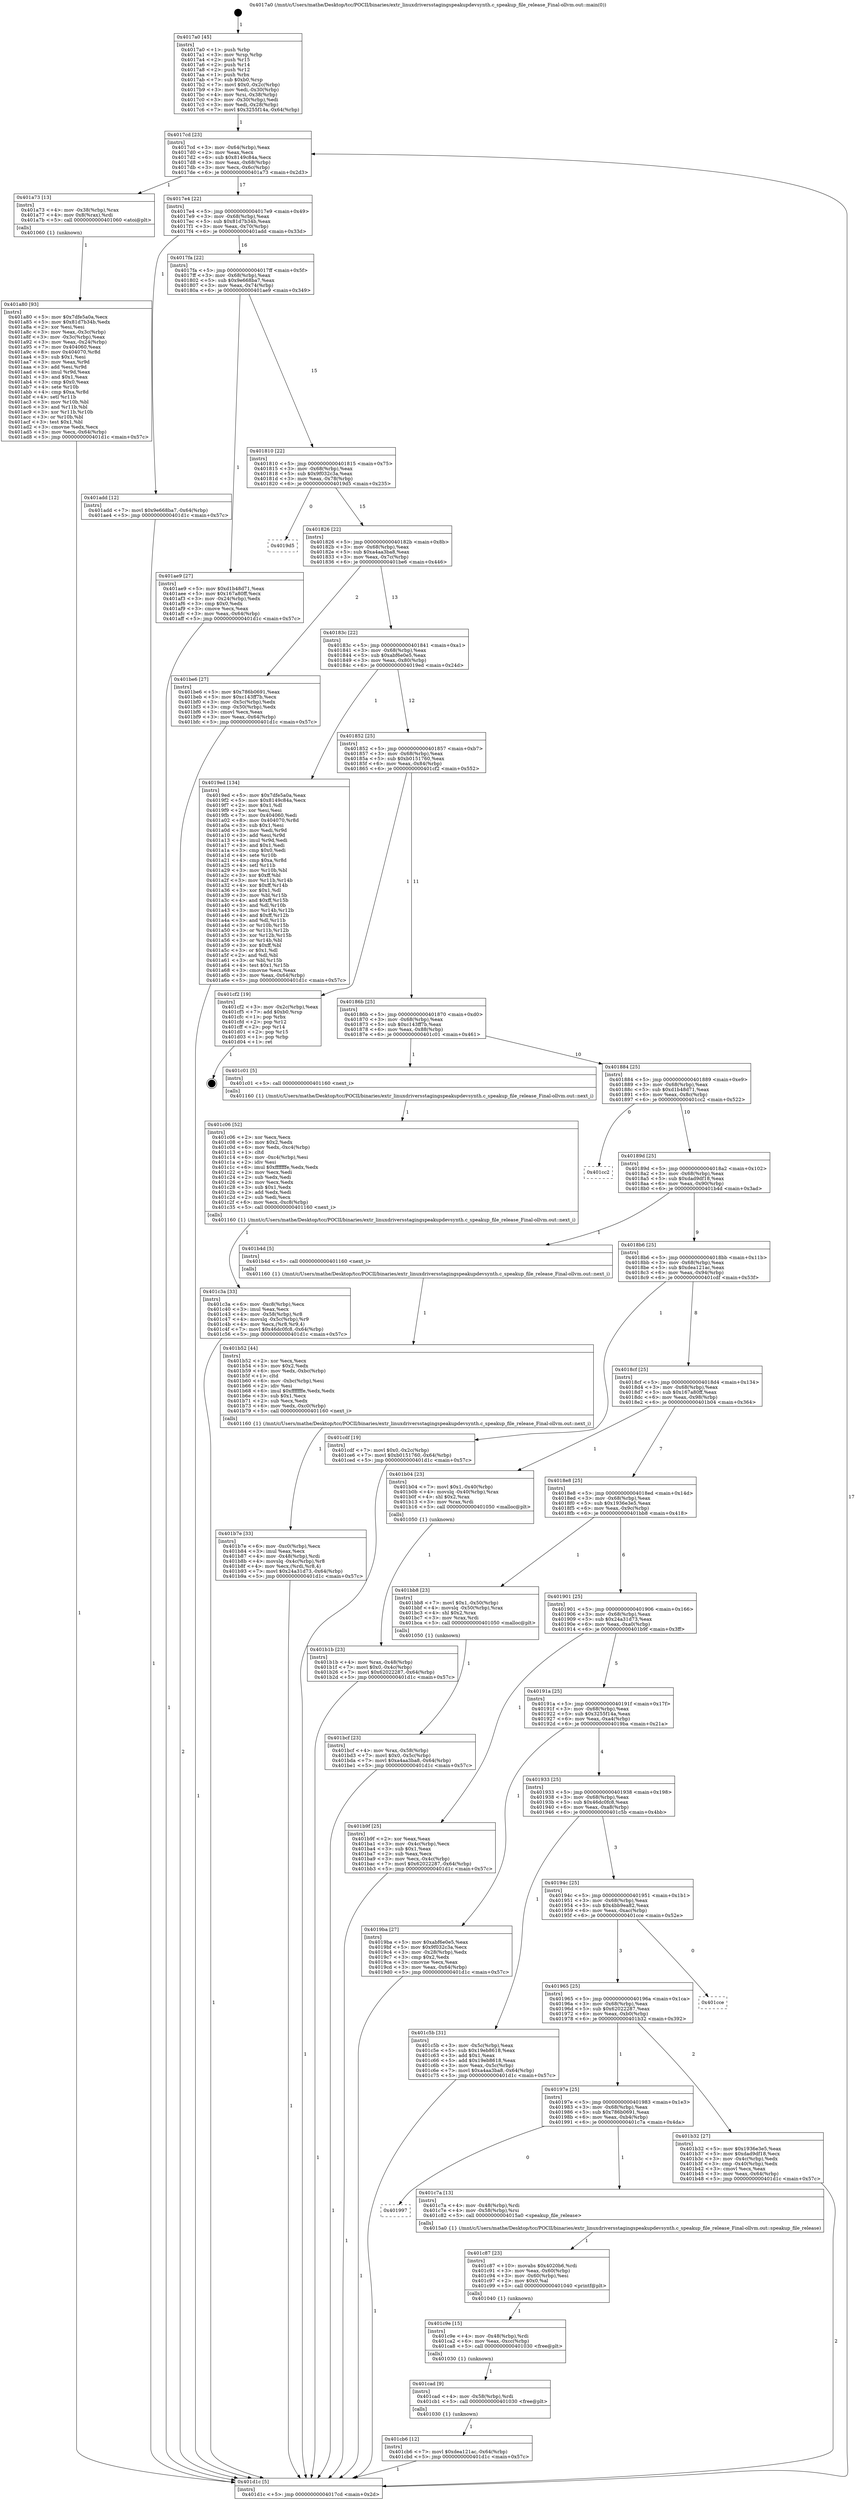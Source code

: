 digraph "0x4017a0" {
  label = "0x4017a0 (/mnt/c/Users/mathe/Desktop/tcc/POCII/binaries/extr_linuxdriversstagingspeakupdevsynth.c_speakup_file_release_Final-ollvm.out::main(0))"
  labelloc = "t"
  node[shape=record]

  Entry [label="",width=0.3,height=0.3,shape=circle,fillcolor=black,style=filled]
  "0x4017cd" [label="{
     0x4017cd [23]\l
     | [instrs]\l
     &nbsp;&nbsp;0x4017cd \<+3\>: mov -0x64(%rbp),%eax\l
     &nbsp;&nbsp;0x4017d0 \<+2\>: mov %eax,%ecx\l
     &nbsp;&nbsp;0x4017d2 \<+6\>: sub $0x8149c84a,%ecx\l
     &nbsp;&nbsp;0x4017d8 \<+3\>: mov %eax,-0x68(%rbp)\l
     &nbsp;&nbsp;0x4017db \<+3\>: mov %ecx,-0x6c(%rbp)\l
     &nbsp;&nbsp;0x4017de \<+6\>: je 0000000000401a73 \<main+0x2d3\>\l
  }"]
  "0x401a73" [label="{
     0x401a73 [13]\l
     | [instrs]\l
     &nbsp;&nbsp;0x401a73 \<+4\>: mov -0x38(%rbp),%rax\l
     &nbsp;&nbsp;0x401a77 \<+4\>: mov 0x8(%rax),%rdi\l
     &nbsp;&nbsp;0x401a7b \<+5\>: call 0000000000401060 \<atoi@plt\>\l
     | [calls]\l
     &nbsp;&nbsp;0x401060 \{1\} (unknown)\l
  }"]
  "0x4017e4" [label="{
     0x4017e4 [22]\l
     | [instrs]\l
     &nbsp;&nbsp;0x4017e4 \<+5\>: jmp 00000000004017e9 \<main+0x49\>\l
     &nbsp;&nbsp;0x4017e9 \<+3\>: mov -0x68(%rbp),%eax\l
     &nbsp;&nbsp;0x4017ec \<+5\>: sub $0x81d7b34b,%eax\l
     &nbsp;&nbsp;0x4017f1 \<+3\>: mov %eax,-0x70(%rbp)\l
     &nbsp;&nbsp;0x4017f4 \<+6\>: je 0000000000401add \<main+0x33d\>\l
  }"]
  Exit [label="",width=0.3,height=0.3,shape=circle,fillcolor=black,style=filled,peripheries=2]
  "0x401add" [label="{
     0x401add [12]\l
     | [instrs]\l
     &nbsp;&nbsp;0x401add \<+7\>: movl $0x9e668ba7,-0x64(%rbp)\l
     &nbsp;&nbsp;0x401ae4 \<+5\>: jmp 0000000000401d1c \<main+0x57c\>\l
  }"]
  "0x4017fa" [label="{
     0x4017fa [22]\l
     | [instrs]\l
     &nbsp;&nbsp;0x4017fa \<+5\>: jmp 00000000004017ff \<main+0x5f\>\l
     &nbsp;&nbsp;0x4017ff \<+3\>: mov -0x68(%rbp),%eax\l
     &nbsp;&nbsp;0x401802 \<+5\>: sub $0x9e668ba7,%eax\l
     &nbsp;&nbsp;0x401807 \<+3\>: mov %eax,-0x74(%rbp)\l
     &nbsp;&nbsp;0x40180a \<+6\>: je 0000000000401ae9 \<main+0x349\>\l
  }"]
  "0x401cb6" [label="{
     0x401cb6 [12]\l
     | [instrs]\l
     &nbsp;&nbsp;0x401cb6 \<+7\>: movl $0xdea121ac,-0x64(%rbp)\l
     &nbsp;&nbsp;0x401cbd \<+5\>: jmp 0000000000401d1c \<main+0x57c\>\l
  }"]
  "0x401ae9" [label="{
     0x401ae9 [27]\l
     | [instrs]\l
     &nbsp;&nbsp;0x401ae9 \<+5\>: mov $0xd1b48d71,%eax\l
     &nbsp;&nbsp;0x401aee \<+5\>: mov $0x167a80ff,%ecx\l
     &nbsp;&nbsp;0x401af3 \<+3\>: mov -0x24(%rbp),%edx\l
     &nbsp;&nbsp;0x401af6 \<+3\>: cmp $0x0,%edx\l
     &nbsp;&nbsp;0x401af9 \<+3\>: cmove %ecx,%eax\l
     &nbsp;&nbsp;0x401afc \<+3\>: mov %eax,-0x64(%rbp)\l
     &nbsp;&nbsp;0x401aff \<+5\>: jmp 0000000000401d1c \<main+0x57c\>\l
  }"]
  "0x401810" [label="{
     0x401810 [22]\l
     | [instrs]\l
     &nbsp;&nbsp;0x401810 \<+5\>: jmp 0000000000401815 \<main+0x75\>\l
     &nbsp;&nbsp;0x401815 \<+3\>: mov -0x68(%rbp),%eax\l
     &nbsp;&nbsp;0x401818 \<+5\>: sub $0x9f032c3a,%eax\l
     &nbsp;&nbsp;0x40181d \<+3\>: mov %eax,-0x78(%rbp)\l
     &nbsp;&nbsp;0x401820 \<+6\>: je 00000000004019d5 \<main+0x235\>\l
  }"]
  "0x401cad" [label="{
     0x401cad [9]\l
     | [instrs]\l
     &nbsp;&nbsp;0x401cad \<+4\>: mov -0x58(%rbp),%rdi\l
     &nbsp;&nbsp;0x401cb1 \<+5\>: call 0000000000401030 \<free@plt\>\l
     | [calls]\l
     &nbsp;&nbsp;0x401030 \{1\} (unknown)\l
  }"]
  "0x4019d5" [label="{
     0x4019d5\l
  }", style=dashed]
  "0x401826" [label="{
     0x401826 [22]\l
     | [instrs]\l
     &nbsp;&nbsp;0x401826 \<+5\>: jmp 000000000040182b \<main+0x8b\>\l
     &nbsp;&nbsp;0x40182b \<+3\>: mov -0x68(%rbp),%eax\l
     &nbsp;&nbsp;0x40182e \<+5\>: sub $0xa4aa3ba8,%eax\l
     &nbsp;&nbsp;0x401833 \<+3\>: mov %eax,-0x7c(%rbp)\l
     &nbsp;&nbsp;0x401836 \<+6\>: je 0000000000401be6 \<main+0x446\>\l
  }"]
  "0x401c9e" [label="{
     0x401c9e [15]\l
     | [instrs]\l
     &nbsp;&nbsp;0x401c9e \<+4\>: mov -0x48(%rbp),%rdi\l
     &nbsp;&nbsp;0x401ca2 \<+6\>: mov %eax,-0xcc(%rbp)\l
     &nbsp;&nbsp;0x401ca8 \<+5\>: call 0000000000401030 \<free@plt\>\l
     | [calls]\l
     &nbsp;&nbsp;0x401030 \{1\} (unknown)\l
  }"]
  "0x401be6" [label="{
     0x401be6 [27]\l
     | [instrs]\l
     &nbsp;&nbsp;0x401be6 \<+5\>: mov $0x786b0691,%eax\l
     &nbsp;&nbsp;0x401beb \<+5\>: mov $0xc143ff7b,%ecx\l
     &nbsp;&nbsp;0x401bf0 \<+3\>: mov -0x5c(%rbp),%edx\l
     &nbsp;&nbsp;0x401bf3 \<+3\>: cmp -0x50(%rbp),%edx\l
     &nbsp;&nbsp;0x401bf6 \<+3\>: cmovl %ecx,%eax\l
     &nbsp;&nbsp;0x401bf9 \<+3\>: mov %eax,-0x64(%rbp)\l
     &nbsp;&nbsp;0x401bfc \<+5\>: jmp 0000000000401d1c \<main+0x57c\>\l
  }"]
  "0x40183c" [label="{
     0x40183c [22]\l
     | [instrs]\l
     &nbsp;&nbsp;0x40183c \<+5\>: jmp 0000000000401841 \<main+0xa1\>\l
     &nbsp;&nbsp;0x401841 \<+3\>: mov -0x68(%rbp),%eax\l
     &nbsp;&nbsp;0x401844 \<+5\>: sub $0xabf6e0e5,%eax\l
     &nbsp;&nbsp;0x401849 \<+3\>: mov %eax,-0x80(%rbp)\l
     &nbsp;&nbsp;0x40184c \<+6\>: je 00000000004019ed \<main+0x24d\>\l
  }"]
  "0x401c87" [label="{
     0x401c87 [23]\l
     | [instrs]\l
     &nbsp;&nbsp;0x401c87 \<+10\>: movabs $0x4020b6,%rdi\l
     &nbsp;&nbsp;0x401c91 \<+3\>: mov %eax,-0x60(%rbp)\l
     &nbsp;&nbsp;0x401c94 \<+3\>: mov -0x60(%rbp),%esi\l
     &nbsp;&nbsp;0x401c97 \<+2\>: mov $0x0,%al\l
     &nbsp;&nbsp;0x401c99 \<+5\>: call 0000000000401040 \<printf@plt\>\l
     | [calls]\l
     &nbsp;&nbsp;0x401040 \{1\} (unknown)\l
  }"]
  "0x4019ed" [label="{
     0x4019ed [134]\l
     | [instrs]\l
     &nbsp;&nbsp;0x4019ed \<+5\>: mov $0x7dfe5a0a,%eax\l
     &nbsp;&nbsp;0x4019f2 \<+5\>: mov $0x8149c84a,%ecx\l
     &nbsp;&nbsp;0x4019f7 \<+2\>: mov $0x1,%dl\l
     &nbsp;&nbsp;0x4019f9 \<+2\>: xor %esi,%esi\l
     &nbsp;&nbsp;0x4019fb \<+7\>: mov 0x404060,%edi\l
     &nbsp;&nbsp;0x401a02 \<+8\>: mov 0x404070,%r8d\l
     &nbsp;&nbsp;0x401a0a \<+3\>: sub $0x1,%esi\l
     &nbsp;&nbsp;0x401a0d \<+3\>: mov %edi,%r9d\l
     &nbsp;&nbsp;0x401a10 \<+3\>: add %esi,%r9d\l
     &nbsp;&nbsp;0x401a13 \<+4\>: imul %r9d,%edi\l
     &nbsp;&nbsp;0x401a17 \<+3\>: and $0x1,%edi\l
     &nbsp;&nbsp;0x401a1a \<+3\>: cmp $0x0,%edi\l
     &nbsp;&nbsp;0x401a1d \<+4\>: sete %r10b\l
     &nbsp;&nbsp;0x401a21 \<+4\>: cmp $0xa,%r8d\l
     &nbsp;&nbsp;0x401a25 \<+4\>: setl %r11b\l
     &nbsp;&nbsp;0x401a29 \<+3\>: mov %r10b,%bl\l
     &nbsp;&nbsp;0x401a2c \<+3\>: xor $0xff,%bl\l
     &nbsp;&nbsp;0x401a2f \<+3\>: mov %r11b,%r14b\l
     &nbsp;&nbsp;0x401a32 \<+4\>: xor $0xff,%r14b\l
     &nbsp;&nbsp;0x401a36 \<+3\>: xor $0x1,%dl\l
     &nbsp;&nbsp;0x401a39 \<+3\>: mov %bl,%r15b\l
     &nbsp;&nbsp;0x401a3c \<+4\>: and $0xff,%r15b\l
     &nbsp;&nbsp;0x401a40 \<+3\>: and %dl,%r10b\l
     &nbsp;&nbsp;0x401a43 \<+3\>: mov %r14b,%r12b\l
     &nbsp;&nbsp;0x401a46 \<+4\>: and $0xff,%r12b\l
     &nbsp;&nbsp;0x401a4a \<+3\>: and %dl,%r11b\l
     &nbsp;&nbsp;0x401a4d \<+3\>: or %r10b,%r15b\l
     &nbsp;&nbsp;0x401a50 \<+3\>: or %r11b,%r12b\l
     &nbsp;&nbsp;0x401a53 \<+3\>: xor %r12b,%r15b\l
     &nbsp;&nbsp;0x401a56 \<+3\>: or %r14b,%bl\l
     &nbsp;&nbsp;0x401a59 \<+3\>: xor $0xff,%bl\l
     &nbsp;&nbsp;0x401a5c \<+3\>: or $0x1,%dl\l
     &nbsp;&nbsp;0x401a5f \<+2\>: and %dl,%bl\l
     &nbsp;&nbsp;0x401a61 \<+3\>: or %bl,%r15b\l
     &nbsp;&nbsp;0x401a64 \<+4\>: test $0x1,%r15b\l
     &nbsp;&nbsp;0x401a68 \<+3\>: cmovne %ecx,%eax\l
     &nbsp;&nbsp;0x401a6b \<+3\>: mov %eax,-0x64(%rbp)\l
     &nbsp;&nbsp;0x401a6e \<+5\>: jmp 0000000000401d1c \<main+0x57c\>\l
  }"]
  "0x401852" [label="{
     0x401852 [25]\l
     | [instrs]\l
     &nbsp;&nbsp;0x401852 \<+5\>: jmp 0000000000401857 \<main+0xb7\>\l
     &nbsp;&nbsp;0x401857 \<+3\>: mov -0x68(%rbp),%eax\l
     &nbsp;&nbsp;0x40185a \<+5\>: sub $0xb0151760,%eax\l
     &nbsp;&nbsp;0x40185f \<+6\>: mov %eax,-0x84(%rbp)\l
     &nbsp;&nbsp;0x401865 \<+6\>: je 0000000000401cf2 \<main+0x552\>\l
  }"]
  "0x401997" [label="{
     0x401997\l
  }", style=dashed]
  "0x401cf2" [label="{
     0x401cf2 [19]\l
     | [instrs]\l
     &nbsp;&nbsp;0x401cf2 \<+3\>: mov -0x2c(%rbp),%eax\l
     &nbsp;&nbsp;0x401cf5 \<+7\>: add $0xb0,%rsp\l
     &nbsp;&nbsp;0x401cfc \<+1\>: pop %rbx\l
     &nbsp;&nbsp;0x401cfd \<+2\>: pop %r12\l
     &nbsp;&nbsp;0x401cff \<+2\>: pop %r14\l
     &nbsp;&nbsp;0x401d01 \<+2\>: pop %r15\l
     &nbsp;&nbsp;0x401d03 \<+1\>: pop %rbp\l
     &nbsp;&nbsp;0x401d04 \<+1\>: ret\l
  }"]
  "0x40186b" [label="{
     0x40186b [25]\l
     | [instrs]\l
     &nbsp;&nbsp;0x40186b \<+5\>: jmp 0000000000401870 \<main+0xd0\>\l
     &nbsp;&nbsp;0x401870 \<+3\>: mov -0x68(%rbp),%eax\l
     &nbsp;&nbsp;0x401873 \<+5\>: sub $0xc143ff7b,%eax\l
     &nbsp;&nbsp;0x401878 \<+6\>: mov %eax,-0x88(%rbp)\l
     &nbsp;&nbsp;0x40187e \<+6\>: je 0000000000401c01 \<main+0x461\>\l
  }"]
  "0x401c7a" [label="{
     0x401c7a [13]\l
     | [instrs]\l
     &nbsp;&nbsp;0x401c7a \<+4\>: mov -0x48(%rbp),%rdi\l
     &nbsp;&nbsp;0x401c7e \<+4\>: mov -0x58(%rbp),%rsi\l
     &nbsp;&nbsp;0x401c82 \<+5\>: call 00000000004015a0 \<speakup_file_release\>\l
     | [calls]\l
     &nbsp;&nbsp;0x4015a0 \{1\} (/mnt/c/Users/mathe/Desktop/tcc/POCII/binaries/extr_linuxdriversstagingspeakupdevsynth.c_speakup_file_release_Final-ollvm.out::speakup_file_release)\l
  }"]
  "0x401c01" [label="{
     0x401c01 [5]\l
     | [instrs]\l
     &nbsp;&nbsp;0x401c01 \<+5\>: call 0000000000401160 \<next_i\>\l
     | [calls]\l
     &nbsp;&nbsp;0x401160 \{1\} (/mnt/c/Users/mathe/Desktop/tcc/POCII/binaries/extr_linuxdriversstagingspeakupdevsynth.c_speakup_file_release_Final-ollvm.out::next_i)\l
  }"]
  "0x401884" [label="{
     0x401884 [25]\l
     | [instrs]\l
     &nbsp;&nbsp;0x401884 \<+5\>: jmp 0000000000401889 \<main+0xe9\>\l
     &nbsp;&nbsp;0x401889 \<+3\>: mov -0x68(%rbp),%eax\l
     &nbsp;&nbsp;0x40188c \<+5\>: sub $0xd1b48d71,%eax\l
     &nbsp;&nbsp;0x401891 \<+6\>: mov %eax,-0x8c(%rbp)\l
     &nbsp;&nbsp;0x401897 \<+6\>: je 0000000000401cc2 \<main+0x522\>\l
  }"]
  "0x401c3a" [label="{
     0x401c3a [33]\l
     | [instrs]\l
     &nbsp;&nbsp;0x401c3a \<+6\>: mov -0xc8(%rbp),%ecx\l
     &nbsp;&nbsp;0x401c40 \<+3\>: imul %eax,%ecx\l
     &nbsp;&nbsp;0x401c43 \<+4\>: mov -0x58(%rbp),%r8\l
     &nbsp;&nbsp;0x401c47 \<+4\>: movslq -0x5c(%rbp),%r9\l
     &nbsp;&nbsp;0x401c4b \<+4\>: mov %ecx,(%r8,%r9,4)\l
     &nbsp;&nbsp;0x401c4f \<+7\>: movl $0x46dc0fc8,-0x64(%rbp)\l
     &nbsp;&nbsp;0x401c56 \<+5\>: jmp 0000000000401d1c \<main+0x57c\>\l
  }"]
  "0x401cc2" [label="{
     0x401cc2\l
  }", style=dashed]
  "0x40189d" [label="{
     0x40189d [25]\l
     | [instrs]\l
     &nbsp;&nbsp;0x40189d \<+5\>: jmp 00000000004018a2 \<main+0x102\>\l
     &nbsp;&nbsp;0x4018a2 \<+3\>: mov -0x68(%rbp),%eax\l
     &nbsp;&nbsp;0x4018a5 \<+5\>: sub $0xdad9df18,%eax\l
     &nbsp;&nbsp;0x4018aa \<+6\>: mov %eax,-0x90(%rbp)\l
     &nbsp;&nbsp;0x4018b0 \<+6\>: je 0000000000401b4d \<main+0x3ad\>\l
  }"]
  "0x401c06" [label="{
     0x401c06 [52]\l
     | [instrs]\l
     &nbsp;&nbsp;0x401c06 \<+2\>: xor %ecx,%ecx\l
     &nbsp;&nbsp;0x401c08 \<+5\>: mov $0x2,%edx\l
     &nbsp;&nbsp;0x401c0d \<+6\>: mov %edx,-0xc4(%rbp)\l
     &nbsp;&nbsp;0x401c13 \<+1\>: cltd\l
     &nbsp;&nbsp;0x401c14 \<+6\>: mov -0xc4(%rbp),%esi\l
     &nbsp;&nbsp;0x401c1a \<+2\>: idiv %esi\l
     &nbsp;&nbsp;0x401c1c \<+6\>: imul $0xfffffffe,%edx,%edx\l
     &nbsp;&nbsp;0x401c22 \<+2\>: mov %ecx,%edi\l
     &nbsp;&nbsp;0x401c24 \<+2\>: sub %edx,%edi\l
     &nbsp;&nbsp;0x401c26 \<+2\>: mov %ecx,%edx\l
     &nbsp;&nbsp;0x401c28 \<+3\>: sub $0x1,%edx\l
     &nbsp;&nbsp;0x401c2b \<+2\>: add %edx,%edi\l
     &nbsp;&nbsp;0x401c2d \<+2\>: sub %edi,%ecx\l
     &nbsp;&nbsp;0x401c2f \<+6\>: mov %ecx,-0xc8(%rbp)\l
     &nbsp;&nbsp;0x401c35 \<+5\>: call 0000000000401160 \<next_i\>\l
     | [calls]\l
     &nbsp;&nbsp;0x401160 \{1\} (/mnt/c/Users/mathe/Desktop/tcc/POCII/binaries/extr_linuxdriversstagingspeakupdevsynth.c_speakup_file_release_Final-ollvm.out::next_i)\l
  }"]
  "0x401b4d" [label="{
     0x401b4d [5]\l
     | [instrs]\l
     &nbsp;&nbsp;0x401b4d \<+5\>: call 0000000000401160 \<next_i\>\l
     | [calls]\l
     &nbsp;&nbsp;0x401160 \{1\} (/mnt/c/Users/mathe/Desktop/tcc/POCII/binaries/extr_linuxdriversstagingspeakupdevsynth.c_speakup_file_release_Final-ollvm.out::next_i)\l
  }"]
  "0x4018b6" [label="{
     0x4018b6 [25]\l
     | [instrs]\l
     &nbsp;&nbsp;0x4018b6 \<+5\>: jmp 00000000004018bb \<main+0x11b\>\l
     &nbsp;&nbsp;0x4018bb \<+3\>: mov -0x68(%rbp),%eax\l
     &nbsp;&nbsp;0x4018be \<+5\>: sub $0xdea121ac,%eax\l
     &nbsp;&nbsp;0x4018c3 \<+6\>: mov %eax,-0x94(%rbp)\l
     &nbsp;&nbsp;0x4018c9 \<+6\>: je 0000000000401cdf \<main+0x53f\>\l
  }"]
  "0x401bcf" [label="{
     0x401bcf [23]\l
     | [instrs]\l
     &nbsp;&nbsp;0x401bcf \<+4\>: mov %rax,-0x58(%rbp)\l
     &nbsp;&nbsp;0x401bd3 \<+7\>: movl $0x0,-0x5c(%rbp)\l
     &nbsp;&nbsp;0x401bda \<+7\>: movl $0xa4aa3ba8,-0x64(%rbp)\l
     &nbsp;&nbsp;0x401be1 \<+5\>: jmp 0000000000401d1c \<main+0x57c\>\l
  }"]
  "0x401cdf" [label="{
     0x401cdf [19]\l
     | [instrs]\l
     &nbsp;&nbsp;0x401cdf \<+7\>: movl $0x0,-0x2c(%rbp)\l
     &nbsp;&nbsp;0x401ce6 \<+7\>: movl $0xb0151760,-0x64(%rbp)\l
     &nbsp;&nbsp;0x401ced \<+5\>: jmp 0000000000401d1c \<main+0x57c\>\l
  }"]
  "0x4018cf" [label="{
     0x4018cf [25]\l
     | [instrs]\l
     &nbsp;&nbsp;0x4018cf \<+5\>: jmp 00000000004018d4 \<main+0x134\>\l
     &nbsp;&nbsp;0x4018d4 \<+3\>: mov -0x68(%rbp),%eax\l
     &nbsp;&nbsp;0x4018d7 \<+5\>: sub $0x167a80ff,%eax\l
     &nbsp;&nbsp;0x4018dc \<+6\>: mov %eax,-0x98(%rbp)\l
     &nbsp;&nbsp;0x4018e2 \<+6\>: je 0000000000401b04 \<main+0x364\>\l
  }"]
  "0x401b7e" [label="{
     0x401b7e [33]\l
     | [instrs]\l
     &nbsp;&nbsp;0x401b7e \<+6\>: mov -0xc0(%rbp),%ecx\l
     &nbsp;&nbsp;0x401b84 \<+3\>: imul %eax,%ecx\l
     &nbsp;&nbsp;0x401b87 \<+4\>: mov -0x48(%rbp),%rdi\l
     &nbsp;&nbsp;0x401b8b \<+4\>: movslq -0x4c(%rbp),%r8\l
     &nbsp;&nbsp;0x401b8f \<+4\>: mov %ecx,(%rdi,%r8,4)\l
     &nbsp;&nbsp;0x401b93 \<+7\>: movl $0x24a31d73,-0x64(%rbp)\l
     &nbsp;&nbsp;0x401b9a \<+5\>: jmp 0000000000401d1c \<main+0x57c\>\l
  }"]
  "0x401b04" [label="{
     0x401b04 [23]\l
     | [instrs]\l
     &nbsp;&nbsp;0x401b04 \<+7\>: movl $0x1,-0x40(%rbp)\l
     &nbsp;&nbsp;0x401b0b \<+4\>: movslq -0x40(%rbp),%rax\l
     &nbsp;&nbsp;0x401b0f \<+4\>: shl $0x2,%rax\l
     &nbsp;&nbsp;0x401b13 \<+3\>: mov %rax,%rdi\l
     &nbsp;&nbsp;0x401b16 \<+5\>: call 0000000000401050 \<malloc@plt\>\l
     | [calls]\l
     &nbsp;&nbsp;0x401050 \{1\} (unknown)\l
  }"]
  "0x4018e8" [label="{
     0x4018e8 [25]\l
     | [instrs]\l
     &nbsp;&nbsp;0x4018e8 \<+5\>: jmp 00000000004018ed \<main+0x14d\>\l
     &nbsp;&nbsp;0x4018ed \<+3\>: mov -0x68(%rbp),%eax\l
     &nbsp;&nbsp;0x4018f0 \<+5\>: sub $0x1936e3e5,%eax\l
     &nbsp;&nbsp;0x4018f5 \<+6\>: mov %eax,-0x9c(%rbp)\l
     &nbsp;&nbsp;0x4018fb \<+6\>: je 0000000000401bb8 \<main+0x418\>\l
  }"]
  "0x401b52" [label="{
     0x401b52 [44]\l
     | [instrs]\l
     &nbsp;&nbsp;0x401b52 \<+2\>: xor %ecx,%ecx\l
     &nbsp;&nbsp;0x401b54 \<+5\>: mov $0x2,%edx\l
     &nbsp;&nbsp;0x401b59 \<+6\>: mov %edx,-0xbc(%rbp)\l
     &nbsp;&nbsp;0x401b5f \<+1\>: cltd\l
     &nbsp;&nbsp;0x401b60 \<+6\>: mov -0xbc(%rbp),%esi\l
     &nbsp;&nbsp;0x401b66 \<+2\>: idiv %esi\l
     &nbsp;&nbsp;0x401b68 \<+6\>: imul $0xfffffffe,%edx,%edx\l
     &nbsp;&nbsp;0x401b6e \<+3\>: sub $0x1,%ecx\l
     &nbsp;&nbsp;0x401b71 \<+2\>: sub %ecx,%edx\l
     &nbsp;&nbsp;0x401b73 \<+6\>: mov %edx,-0xc0(%rbp)\l
     &nbsp;&nbsp;0x401b79 \<+5\>: call 0000000000401160 \<next_i\>\l
     | [calls]\l
     &nbsp;&nbsp;0x401160 \{1\} (/mnt/c/Users/mathe/Desktop/tcc/POCII/binaries/extr_linuxdriversstagingspeakupdevsynth.c_speakup_file_release_Final-ollvm.out::next_i)\l
  }"]
  "0x401bb8" [label="{
     0x401bb8 [23]\l
     | [instrs]\l
     &nbsp;&nbsp;0x401bb8 \<+7\>: movl $0x1,-0x50(%rbp)\l
     &nbsp;&nbsp;0x401bbf \<+4\>: movslq -0x50(%rbp),%rax\l
     &nbsp;&nbsp;0x401bc3 \<+4\>: shl $0x2,%rax\l
     &nbsp;&nbsp;0x401bc7 \<+3\>: mov %rax,%rdi\l
     &nbsp;&nbsp;0x401bca \<+5\>: call 0000000000401050 \<malloc@plt\>\l
     | [calls]\l
     &nbsp;&nbsp;0x401050 \{1\} (unknown)\l
  }"]
  "0x401901" [label="{
     0x401901 [25]\l
     | [instrs]\l
     &nbsp;&nbsp;0x401901 \<+5\>: jmp 0000000000401906 \<main+0x166\>\l
     &nbsp;&nbsp;0x401906 \<+3\>: mov -0x68(%rbp),%eax\l
     &nbsp;&nbsp;0x401909 \<+5\>: sub $0x24a31d73,%eax\l
     &nbsp;&nbsp;0x40190e \<+6\>: mov %eax,-0xa0(%rbp)\l
     &nbsp;&nbsp;0x401914 \<+6\>: je 0000000000401b9f \<main+0x3ff\>\l
  }"]
  "0x40197e" [label="{
     0x40197e [25]\l
     | [instrs]\l
     &nbsp;&nbsp;0x40197e \<+5\>: jmp 0000000000401983 \<main+0x1e3\>\l
     &nbsp;&nbsp;0x401983 \<+3\>: mov -0x68(%rbp),%eax\l
     &nbsp;&nbsp;0x401986 \<+5\>: sub $0x786b0691,%eax\l
     &nbsp;&nbsp;0x40198b \<+6\>: mov %eax,-0xb4(%rbp)\l
     &nbsp;&nbsp;0x401991 \<+6\>: je 0000000000401c7a \<main+0x4da\>\l
  }"]
  "0x401b9f" [label="{
     0x401b9f [25]\l
     | [instrs]\l
     &nbsp;&nbsp;0x401b9f \<+2\>: xor %eax,%eax\l
     &nbsp;&nbsp;0x401ba1 \<+3\>: mov -0x4c(%rbp),%ecx\l
     &nbsp;&nbsp;0x401ba4 \<+3\>: sub $0x1,%eax\l
     &nbsp;&nbsp;0x401ba7 \<+2\>: sub %eax,%ecx\l
     &nbsp;&nbsp;0x401ba9 \<+3\>: mov %ecx,-0x4c(%rbp)\l
     &nbsp;&nbsp;0x401bac \<+7\>: movl $0x62022287,-0x64(%rbp)\l
     &nbsp;&nbsp;0x401bb3 \<+5\>: jmp 0000000000401d1c \<main+0x57c\>\l
  }"]
  "0x40191a" [label="{
     0x40191a [25]\l
     | [instrs]\l
     &nbsp;&nbsp;0x40191a \<+5\>: jmp 000000000040191f \<main+0x17f\>\l
     &nbsp;&nbsp;0x40191f \<+3\>: mov -0x68(%rbp),%eax\l
     &nbsp;&nbsp;0x401922 \<+5\>: sub $0x3255f14a,%eax\l
     &nbsp;&nbsp;0x401927 \<+6\>: mov %eax,-0xa4(%rbp)\l
     &nbsp;&nbsp;0x40192d \<+6\>: je 00000000004019ba \<main+0x21a\>\l
  }"]
  "0x401b32" [label="{
     0x401b32 [27]\l
     | [instrs]\l
     &nbsp;&nbsp;0x401b32 \<+5\>: mov $0x1936e3e5,%eax\l
     &nbsp;&nbsp;0x401b37 \<+5\>: mov $0xdad9df18,%ecx\l
     &nbsp;&nbsp;0x401b3c \<+3\>: mov -0x4c(%rbp),%edx\l
     &nbsp;&nbsp;0x401b3f \<+3\>: cmp -0x40(%rbp),%edx\l
     &nbsp;&nbsp;0x401b42 \<+3\>: cmovl %ecx,%eax\l
     &nbsp;&nbsp;0x401b45 \<+3\>: mov %eax,-0x64(%rbp)\l
     &nbsp;&nbsp;0x401b48 \<+5\>: jmp 0000000000401d1c \<main+0x57c\>\l
  }"]
  "0x4019ba" [label="{
     0x4019ba [27]\l
     | [instrs]\l
     &nbsp;&nbsp;0x4019ba \<+5\>: mov $0xabf6e0e5,%eax\l
     &nbsp;&nbsp;0x4019bf \<+5\>: mov $0x9f032c3a,%ecx\l
     &nbsp;&nbsp;0x4019c4 \<+3\>: mov -0x28(%rbp),%edx\l
     &nbsp;&nbsp;0x4019c7 \<+3\>: cmp $0x2,%edx\l
     &nbsp;&nbsp;0x4019ca \<+3\>: cmovne %ecx,%eax\l
     &nbsp;&nbsp;0x4019cd \<+3\>: mov %eax,-0x64(%rbp)\l
     &nbsp;&nbsp;0x4019d0 \<+5\>: jmp 0000000000401d1c \<main+0x57c\>\l
  }"]
  "0x401933" [label="{
     0x401933 [25]\l
     | [instrs]\l
     &nbsp;&nbsp;0x401933 \<+5\>: jmp 0000000000401938 \<main+0x198\>\l
     &nbsp;&nbsp;0x401938 \<+3\>: mov -0x68(%rbp),%eax\l
     &nbsp;&nbsp;0x40193b \<+5\>: sub $0x46dc0fc8,%eax\l
     &nbsp;&nbsp;0x401940 \<+6\>: mov %eax,-0xa8(%rbp)\l
     &nbsp;&nbsp;0x401946 \<+6\>: je 0000000000401c5b \<main+0x4bb\>\l
  }"]
  "0x401d1c" [label="{
     0x401d1c [5]\l
     | [instrs]\l
     &nbsp;&nbsp;0x401d1c \<+5\>: jmp 00000000004017cd \<main+0x2d\>\l
  }"]
  "0x4017a0" [label="{
     0x4017a0 [45]\l
     | [instrs]\l
     &nbsp;&nbsp;0x4017a0 \<+1\>: push %rbp\l
     &nbsp;&nbsp;0x4017a1 \<+3\>: mov %rsp,%rbp\l
     &nbsp;&nbsp;0x4017a4 \<+2\>: push %r15\l
     &nbsp;&nbsp;0x4017a6 \<+2\>: push %r14\l
     &nbsp;&nbsp;0x4017a8 \<+2\>: push %r12\l
     &nbsp;&nbsp;0x4017aa \<+1\>: push %rbx\l
     &nbsp;&nbsp;0x4017ab \<+7\>: sub $0xb0,%rsp\l
     &nbsp;&nbsp;0x4017b2 \<+7\>: movl $0x0,-0x2c(%rbp)\l
     &nbsp;&nbsp;0x4017b9 \<+3\>: mov %edi,-0x30(%rbp)\l
     &nbsp;&nbsp;0x4017bc \<+4\>: mov %rsi,-0x38(%rbp)\l
     &nbsp;&nbsp;0x4017c0 \<+3\>: mov -0x30(%rbp),%edi\l
     &nbsp;&nbsp;0x4017c3 \<+3\>: mov %edi,-0x28(%rbp)\l
     &nbsp;&nbsp;0x4017c6 \<+7\>: movl $0x3255f14a,-0x64(%rbp)\l
  }"]
  "0x401a80" [label="{
     0x401a80 [93]\l
     | [instrs]\l
     &nbsp;&nbsp;0x401a80 \<+5\>: mov $0x7dfe5a0a,%ecx\l
     &nbsp;&nbsp;0x401a85 \<+5\>: mov $0x81d7b34b,%edx\l
     &nbsp;&nbsp;0x401a8a \<+2\>: xor %esi,%esi\l
     &nbsp;&nbsp;0x401a8c \<+3\>: mov %eax,-0x3c(%rbp)\l
     &nbsp;&nbsp;0x401a8f \<+3\>: mov -0x3c(%rbp),%eax\l
     &nbsp;&nbsp;0x401a92 \<+3\>: mov %eax,-0x24(%rbp)\l
     &nbsp;&nbsp;0x401a95 \<+7\>: mov 0x404060,%eax\l
     &nbsp;&nbsp;0x401a9c \<+8\>: mov 0x404070,%r8d\l
     &nbsp;&nbsp;0x401aa4 \<+3\>: sub $0x1,%esi\l
     &nbsp;&nbsp;0x401aa7 \<+3\>: mov %eax,%r9d\l
     &nbsp;&nbsp;0x401aaa \<+3\>: add %esi,%r9d\l
     &nbsp;&nbsp;0x401aad \<+4\>: imul %r9d,%eax\l
     &nbsp;&nbsp;0x401ab1 \<+3\>: and $0x1,%eax\l
     &nbsp;&nbsp;0x401ab4 \<+3\>: cmp $0x0,%eax\l
     &nbsp;&nbsp;0x401ab7 \<+4\>: sete %r10b\l
     &nbsp;&nbsp;0x401abb \<+4\>: cmp $0xa,%r8d\l
     &nbsp;&nbsp;0x401abf \<+4\>: setl %r11b\l
     &nbsp;&nbsp;0x401ac3 \<+3\>: mov %r10b,%bl\l
     &nbsp;&nbsp;0x401ac6 \<+3\>: and %r11b,%bl\l
     &nbsp;&nbsp;0x401ac9 \<+3\>: xor %r11b,%r10b\l
     &nbsp;&nbsp;0x401acc \<+3\>: or %r10b,%bl\l
     &nbsp;&nbsp;0x401acf \<+3\>: test $0x1,%bl\l
     &nbsp;&nbsp;0x401ad2 \<+3\>: cmovne %edx,%ecx\l
     &nbsp;&nbsp;0x401ad5 \<+3\>: mov %ecx,-0x64(%rbp)\l
     &nbsp;&nbsp;0x401ad8 \<+5\>: jmp 0000000000401d1c \<main+0x57c\>\l
  }"]
  "0x401b1b" [label="{
     0x401b1b [23]\l
     | [instrs]\l
     &nbsp;&nbsp;0x401b1b \<+4\>: mov %rax,-0x48(%rbp)\l
     &nbsp;&nbsp;0x401b1f \<+7\>: movl $0x0,-0x4c(%rbp)\l
     &nbsp;&nbsp;0x401b26 \<+7\>: movl $0x62022287,-0x64(%rbp)\l
     &nbsp;&nbsp;0x401b2d \<+5\>: jmp 0000000000401d1c \<main+0x57c\>\l
  }"]
  "0x401965" [label="{
     0x401965 [25]\l
     | [instrs]\l
     &nbsp;&nbsp;0x401965 \<+5\>: jmp 000000000040196a \<main+0x1ca\>\l
     &nbsp;&nbsp;0x40196a \<+3\>: mov -0x68(%rbp),%eax\l
     &nbsp;&nbsp;0x40196d \<+5\>: sub $0x62022287,%eax\l
     &nbsp;&nbsp;0x401972 \<+6\>: mov %eax,-0xb0(%rbp)\l
     &nbsp;&nbsp;0x401978 \<+6\>: je 0000000000401b32 \<main+0x392\>\l
  }"]
  "0x401c5b" [label="{
     0x401c5b [31]\l
     | [instrs]\l
     &nbsp;&nbsp;0x401c5b \<+3\>: mov -0x5c(%rbp),%eax\l
     &nbsp;&nbsp;0x401c5e \<+5\>: sub $0x19eb8618,%eax\l
     &nbsp;&nbsp;0x401c63 \<+3\>: add $0x1,%eax\l
     &nbsp;&nbsp;0x401c66 \<+5\>: add $0x19eb8618,%eax\l
     &nbsp;&nbsp;0x401c6b \<+3\>: mov %eax,-0x5c(%rbp)\l
     &nbsp;&nbsp;0x401c6e \<+7\>: movl $0xa4aa3ba8,-0x64(%rbp)\l
     &nbsp;&nbsp;0x401c75 \<+5\>: jmp 0000000000401d1c \<main+0x57c\>\l
  }"]
  "0x40194c" [label="{
     0x40194c [25]\l
     | [instrs]\l
     &nbsp;&nbsp;0x40194c \<+5\>: jmp 0000000000401951 \<main+0x1b1\>\l
     &nbsp;&nbsp;0x401951 \<+3\>: mov -0x68(%rbp),%eax\l
     &nbsp;&nbsp;0x401954 \<+5\>: sub $0x4bb9ea82,%eax\l
     &nbsp;&nbsp;0x401959 \<+6\>: mov %eax,-0xac(%rbp)\l
     &nbsp;&nbsp;0x40195f \<+6\>: je 0000000000401cce \<main+0x52e\>\l
  }"]
  "0x401cce" [label="{
     0x401cce\l
  }", style=dashed]
  Entry -> "0x4017a0" [label=" 1"]
  "0x4017cd" -> "0x401a73" [label=" 1"]
  "0x4017cd" -> "0x4017e4" [label=" 17"]
  "0x401cf2" -> Exit [label=" 1"]
  "0x4017e4" -> "0x401add" [label=" 1"]
  "0x4017e4" -> "0x4017fa" [label=" 16"]
  "0x401cdf" -> "0x401d1c" [label=" 1"]
  "0x4017fa" -> "0x401ae9" [label=" 1"]
  "0x4017fa" -> "0x401810" [label=" 15"]
  "0x401cb6" -> "0x401d1c" [label=" 1"]
  "0x401810" -> "0x4019d5" [label=" 0"]
  "0x401810" -> "0x401826" [label=" 15"]
  "0x401cad" -> "0x401cb6" [label=" 1"]
  "0x401826" -> "0x401be6" [label=" 2"]
  "0x401826" -> "0x40183c" [label=" 13"]
  "0x401c9e" -> "0x401cad" [label=" 1"]
  "0x40183c" -> "0x4019ed" [label=" 1"]
  "0x40183c" -> "0x401852" [label=" 12"]
  "0x401c87" -> "0x401c9e" [label=" 1"]
  "0x401852" -> "0x401cf2" [label=" 1"]
  "0x401852" -> "0x40186b" [label=" 11"]
  "0x401c7a" -> "0x401c87" [label=" 1"]
  "0x40186b" -> "0x401c01" [label=" 1"]
  "0x40186b" -> "0x401884" [label=" 10"]
  "0x40197e" -> "0x401997" [label=" 0"]
  "0x401884" -> "0x401cc2" [label=" 0"]
  "0x401884" -> "0x40189d" [label=" 10"]
  "0x40197e" -> "0x401c7a" [label=" 1"]
  "0x40189d" -> "0x401b4d" [label=" 1"]
  "0x40189d" -> "0x4018b6" [label=" 9"]
  "0x401c5b" -> "0x401d1c" [label=" 1"]
  "0x4018b6" -> "0x401cdf" [label=" 1"]
  "0x4018b6" -> "0x4018cf" [label=" 8"]
  "0x401c3a" -> "0x401d1c" [label=" 1"]
  "0x4018cf" -> "0x401b04" [label=" 1"]
  "0x4018cf" -> "0x4018e8" [label=" 7"]
  "0x401c06" -> "0x401c3a" [label=" 1"]
  "0x4018e8" -> "0x401bb8" [label=" 1"]
  "0x4018e8" -> "0x401901" [label=" 6"]
  "0x401c01" -> "0x401c06" [label=" 1"]
  "0x401901" -> "0x401b9f" [label=" 1"]
  "0x401901" -> "0x40191a" [label=" 5"]
  "0x401be6" -> "0x401d1c" [label=" 2"]
  "0x40191a" -> "0x4019ba" [label=" 1"]
  "0x40191a" -> "0x401933" [label=" 4"]
  "0x4019ba" -> "0x401d1c" [label=" 1"]
  "0x4017a0" -> "0x4017cd" [label=" 1"]
  "0x401d1c" -> "0x4017cd" [label=" 17"]
  "0x4019ed" -> "0x401d1c" [label=" 1"]
  "0x401a73" -> "0x401a80" [label=" 1"]
  "0x401a80" -> "0x401d1c" [label=" 1"]
  "0x401add" -> "0x401d1c" [label=" 1"]
  "0x401ae9" -> "0x401d1c" [label=" 1"]
  "0x401b04" -> "0x401b1b" [label=" 1"]
  "0x401b1b" -> "0x401d1c" [label=" 1"]
  "0x401bcf" -> "0x401d1c" [label=" 1"]
  "0x401933" -> "0x401c5b" [label=" 1"]
  "0x401933" -> "0x40194c" [label=" 3"]
  "0x401b9f" -> "0x401d1c" [label=" 1"]
  "0x40194c" -> "0x401cce" [label=" 0"]
  "0x40194c" -> "0x401965" [label=" 3"]
  "0x401bb8" -> "0x401bcf" [label=" 1"]
  "0x401965" -> "0x401b32" [label=" 2"]
  "0x401965" -> "0x40197e" [label=" 1"]
  "0x401b32" -> "0x401d1c" [label=" 2"]
  "0x401b4d" -> "0x401b52" [label=" 1"]
  "0x401b52" -> "0x401b7e" [label=" 1"]
  "0x401b7e" -> "0x401d1c" [label=" 1"]
}
